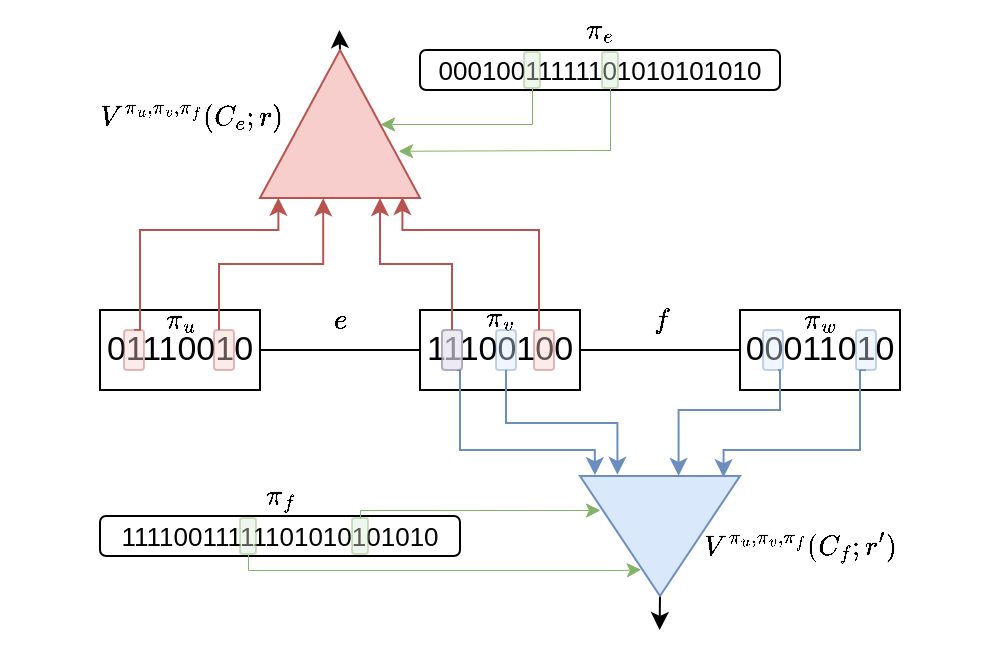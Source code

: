 <mxfile version="24.7.17">
  <diagram id="i5GRfdOPRl6apa89p6HY" name="ページ1">
    <mxGraphModel dx="707" dy="505" grid="1" gridSize="10" guides="1" tooltips="1" connect="1" arrows="1" fold="1" page="1" pageScale="1" pageWidth="827" pageHeight="1169" math="1" shadow="0">
      <root>
        <mxCell id="0" />
        <mxCell id="1" parent="0" />
        <mxCell id="MSyOgBv5A3lIXOGBMr79-8" style="edgeStyle=orthogonalEdgeStyle;rounded=0;orthogonalLoop=1;jettySize=auto;html=1;entryX=0;entryY=0.5;entryDx=0;entryDy=0;endArrow=none;endFill=0;" parent="1" source="4" target="MSyOgBv5A3lIXOGBMr79-4" edge="1">
          <mxGeometry relative="1" as="geometry" />
        </mxCell>
        <mxCell id="4" value="&lt;font style=&quot;font-size: 17px;&quot;&gt;11100100&lt;/font&gt;" style="rounded=0;whiteSpace=wrap;html=1;" parent="1" vertex="1">
          <mxGeometry x="240" y="280" width="80" height="40" as="geometry" />
        </mxCell>
        <mxCell id="MSyOgBv5A3lIXOGBMr79-4" value="&lt;span style=&quot;font-size: 17px;&quot;&gt;00011010&lt;/span&gt;" style="rounded=0;whiteSpace=wrap;html=1;" parent="1" vertex="1">
          <mxGeometry x="400" y="280" width="80" height="40" as="geometry" />
        </mxCell>
        <mxCell id="MSyOgBv5A3lIXOGBMr79-7" style="edgeStyle=orthogonalEdgeStyle;rounded=0;orthogonalLoop=1;jettySize=auto;html=1;exitX=1;exitY=0.5;exitDx=0;exitDy=0;entryX=0;entryY=0.5;entryDx=0;entryDy=0;endArrow=none;endFill=0;" parent="1" source="MSyOgBv5A3lIXOGBMr79-6" target="4" edge="1">
          <mxGeometry relative="1" as="geometry" />
        </mxCell>
        <mxCell id="MSyOgBv5A3lIXOGBMr79-6" value="&lt;font style=&quot;font-size: 17px;&quot;&gt;01110010&lt;/font&gt;" style="rounded=0;whiteSpace=wrap;html=1;shadow=0;glass=0;" parent="1" vertex="1">
          <mxGeometry x="80" y="280" width="80" height="40" as="geometry" />
        </mxCell>
        <mxCell id="MSyOgBv5A3lIXOGBMr79-35" style="edgeStyle=orthogonalEdgeStyle;rounded=0;orthogonalLoop=1;jettySize=auto;html=1;exitX=0;exitY=0;exitDx=40;exitDy=0;exitPerimeter=0;" parent="1" source="MSyOgBv5A3lIXOGBMr79-13" edge="1">
          <mxGeometry relative="1" as="geometry">
            <mxPoint x="199.81" y="150" as="targetPoint" />
          </mxGeometry>
        </mxCell>
        <mxCell id="7PEqNo1Nz8L6Kys8fTpG-30" style="edgeStyle=orthogonalEdgeStyle;rounded=0;orthogonalLoop=1;jettySize=auto;html=1;exitX=0;exitY=0;exitDx=40;exitDy=0;exitPerimeter=0;" edge="1" parent="1" source="MSyOgBv5A3lIXOGBMr79-13">
          <mxGeometry relative="1" as="geometry">
            <mxPoint x="199.667" y="140" as="targetPoint" />
          </mxGeometry>
        </mxCell>
        <mxCell id="MSyOgBv5A3lIXOGBMr79-13" value="" style="verticalLabelPosition=bottom;verticalAlign=top;html=1;shape=mxgraph.basic.acute_triangle;dx=0.5;fillColor=#f8cecc;strokeColor=#b85450;" parent="1" vertex="1">
          <mxGeometry x="160" y="150" width="80" height="74" as="geometry" />
        </mxCell>
        <mxCell id="MSyOgBv5A3lIXOGBMr79-15" style="edgeStyle=orthogonalEdgeStyle;rounded=0;orthogonalLoop=1;jettySize=auto;html=1;exitX=0.5;exitY=0;exitDx=0;exitDy=0;entryX=0.115;entryY=0.999;entryDx=0;entryDy=0;entryPerimeter=0;fillColor=#f8cecc;strokeColor=#b85450;" parent="1" source="7PEqNo1Nz8L6Kys8fTpG-9" target="MSyOgBv5A3lIXOGBMr79-13" edge="1">
          <mxGeometry relative="1" as="geometry">
            <Array as="points">
              <mxPoint x="100" y="290" />
              <mxPoint x="100" y="240" />
              <mxPoint x="169" y="240" />
            </Array>
          </mxGeometry>
        </mxCell>
        <mxCell id="MSyOgBv5A3lIXOGBMr79-16" style="edgeStyle=orthogonalEdgeStyle;rounded=0;orthogonalLoop=1;jettySize=auto;html=1;exitX=0.25;exitY=0;exitDx=0;exitDy=0;entryX=0.395;entryY=1.002;entryDx=0;entryDy=0;entryPerimeter=0;fillColor=#f8cecc;strokeColor=#b85450;" parent="1" source="7PEqNo1Nz8L6Kys8fTpG-10" target="MSyOgBv5A3lIXOGBMr79-13" edge="1">
          <mxGeometry relative="1" as="geometry">
            <mxPoint x="140" y="276.64" as="sourcePoint" />
            <mxPoint x="192.24" y="220.0" as="targetPoint" />
            <Array as="points">
              <mxPoint x="140" y="257" />
              <mxPoint x="192" y="257" />
            </Array>
          </mxGeometry>
        </mxCell>
        <mxCell id="MSyOgBv5A3lIXOGBMr79-17" style="edgeStyle=orthogonalEdgeStyle;rounded=0;orthogonalLoop=1;jettySize=auto;html=1;entryX=0.75;entryY=1;entryDx=0;entryDy=0;entryPerimeter=0;fillColor=#f8cecc;strokeColor=#b85450;exitX=0.5;exitY=0;exitDx=0;exitDy=0;" parent="1" source="7PEqNo1Nz8L6Kys8fTpG-11" target="MSyOgBv5A3lIXOGBMr79-13" edge="1">
          <mxGeometry relative="1" as="geometry" />
        </mxCell>
        <mxCell id="MSyOgBv5A3lIXOGBMr79-19" style="edgeStyle=orthogonalEdgeStyle;rounded=0;orthogonalLoop=1;jettySize=auto;html=1;exitX=0.25;exitY=0;exitDx=0;exitDy=0;entryX=0.89;entryY=0.993;entryDx=0;entryDy=0;entryPerimeter=0;fillColor=#f8cecc;strokeColor=#b85450;" parent="1" source="7PEqNo1Nz8L6Kys8fTpG-12" target="MSyOgBv5A3lIXOGBMr79-13" edge="1">
          <mxGeometry relative="1" as="geometry">
            <Array as="points">
              <mxPoint x="300" y="240" />
              <mxPoint x="231" y="240" />
            </Array>
          </mxGeometry>
        </mxCell>
        <mxCell id="MSyOgBv5A3lIXOGBMr79-33" style="edgeStyle=orthogonalEdgeStyle;rounded=0;orthogonalLoop=1;jettySize=auto;html=1;exitX=0;exitY=0;exitDx=40;exitDy=0;exitPerimeter=0;" parent="1" source="MSyOgBv5A3lIXOGBMr79-20" edge="1">
          <mxGeometry relative="1" as="geometry">
            <mxPoint x="359.81" y="440" as="targetPoint" />
          </mxGeometry>
        </mxCell>
        <mxCell id="MSyOgBv5A3lIXOGBMr79-20" value="" style="verticalLabelPosition=bottom;verticalAlign=top;html=1;shape=mxgraph.basic.acute_triangle;dx=0.5;flipV=1;fillColor=#dae8fc;strokeColor=#6c8ebf;" parent="1" vertex="1">
          <mxGeometry x="320" y="363" width="80" height="60" as="geometry" />
        </mxCell>
        <mxCell id="MSyOgBv5A3lIXOGBMr79-22" style="edgeStyle=orthogonalEdgeStyle;rounded=0;orthogonalLoop=1;jettySize=auto;html=1;exitX=0.75;exitY=1;exitDx=0;exitDy=0;entryX=0.093;entryY=1.007;entryDx=0;entryDy=0;entryPerimeter=0;fillColor=#dae8fc;strokeColor=#6c8ebf;" parent="1" source="7PEqNo1Nz8L6Kys8fTpG-14" target="MSyOgBv5A3lIXOGBMr79-20" edge="1">
          <mxGeometry relative="1" as="geometry">
            <Array as="points">
              <mxPoint x="260" y="310" />
              <mxPoint x="260" y="350" />
              <mxPoint x="327" y="350" />
            </Array>
          </mxGeometry>
        </mxCell>
        <mxCell id="MSyOgBv5A3lIXOGBMr79-23" style="edgeStyle=orthogonalEdgeStyle;rounded=0;orthogonalLoop=1;jettySize=auto;html=1;entryX=0.234;entryY=1.01;entryDx=0;entryDy=0;entryPerimeter=0;fillColor=#dae8fc;strokeColor=#6c8ebf;exitX=0.5;exitY=1;exitDx=0;exitDy=0;" parent="1" source="7PEqNo1Nz8L6Kys8fTpG-13" target="MSyOgBv5A3lIXOGBMr79-20" edge="1">
          <mxGeometry relative="1" as="geometry" />
        </mxCell>
        <mxCell id="MSyOgBv5A3lIXOGBMr79-27" style="edgeStyle=orthogonalEdgeStyle;rounded=0;orthogonalLoop=1;jettySize=auto;html=1;exitX=0.5;exitY=1;exitDx=0;exitDy=0;entryX=0.897;entryY=0.99;entryDx=0;entryDy=0;entryPerimeter=0;fillColor=#dae8fc;strokeColor=#6c8ebf;" parent="1" source="7PEqNo1Nz8L6Kys8fTpG-16" target="MSyOgBv5A3lIXOGBMr79-20" edge="1">
          <mxGeometry relative="1" as="geometry">
            <Array as="points">
              <mxPoint x="460" y="310" />
              <mxPoint x="460" y="350" />
              <mxPoint x="392" y="350" />
            </Array>
          </mxGeometry>
        </mxCell>
        <mxCell id="MSyOgBv5A3lIXOGBMr79-28" value="$$e$$" style="text;html=1;align=center;verticalAlign=middle;resizable=0;points=[];autosize=1;strokeColor=none;fillColor=none;" parent="1" vertex="1">
          <mxGeometry x="170" y="270" width="60" height="30" as="geometry" />
        </mxCell>
        <mxCell id="MSyOgBv5A3lIXOGBMr79-29" value="$$f$$" style="text;html=1;align=center;verticalAlign=middle;resizable=0;points=[];autosize=1;strokeColor=none;fillColor=none;" parent="1" vertex="1">
          <mxGeometry x="335" y="270" width="50" height="30" as="geometry" />
        </mxCell>
        <mxCell id="MSyOgBv5A3lIXOGBMr79-32" style="edgeStyle=orthogonalEdgeStyle;rounded=0;orthogonalLoop=1;jettySize=auto;html=1;exitX=0.75;exitY=1;exitDx=0;exitDy=0;entryX=0.616;entryY=1.001;entryDx=0;entryDy=0;entryPerimeter=0;fillColor=#dae8fc;strokeColor=#6c8ebf;" parent="1" source="7PEqNo1Nz8L6Kys8fTpG-15" target="MSyOgBv5A3lIXOGBMr79-20" edge="1">
          <mxGeometry relative="1" as="geometry">
            <Array as="points">
              <mxPoint x="420" y="310" />
              <mxPoint x="420" y="330" />
              <mxPoint x="369" y="330" />
            </Array>
          </mxGeometry>
        </mxCell>
        <mxCell id="MSyOgBv5A3lIXOGBMr79-30" value="$$V^{\pi_u,\pi_v,\pi_f}(C_e;r)$$" style="text;html=1;align=center;verticalAlign=middle;resizable=0;points=[];autosize=1;strokeColor=none;fillColor=none;fontSize=12;" parent="1" vertex="1">
          <mxGeometry x="30" y="169" width="190" height="30" as="geometry" />
        </mxCell>
        <mxCell id="7PEqNo1Nz8L6Kys8fTpG-5" value="$$\pi_u$$" style="text;html=1;align=center;verticalAlign=middle;resizable=0;points=[];autosize=1;strokeColor=none;fillColor=none;" vertex="1" parent="1">
          <mxGeometry x="80" y="270" width="80" height="30" as="geometry" />
        </mxCell>
        <mxCell id="7PEqNo1Nz8L6Kys8fTpG-6" value="$$\pi_v$$" style="text;html=1;align=center;verticalAlign=middle;resizable=0;points=[];autosize=1;strokeColor=none;fillColor=none;" vertex="1" parent="1">
          <mxGeometry x="240" y="269" width="80" height="30" as="geometry" />
        </mxCell>
        <mxCell id="7PEqNo1Nz8L6Kys8fTpG-7" value="$$\pi_w$$" style="text;html=1;align=center;verticalAlign=middle;resizable=0;points=[];autosize=1;strokeColor=none;fillColor=none;" vertex="1" parent="1">
          <mxGeometry x="400" y="270" width="80" height="30" as="geometry" />
        </mxCell>
        <mxCell id="7PEqNo1Nz8L6Kys8fTpG-9" value="" style="rounded=1;whiteSpace=wrap;html=1;fillColor=#f8cecc;strokeColor=#b85450;opacity=40;" vertex="1" parent="1">
          <mxGeometry x="92" y="290" width="10" height="20" as="geometry" />
        </mxCell>
        <mxCell id="7PEqNo1Nz8L6Kys8fTpG-10" value="" style="rounded=1;whiteSpace=wrap;html=1;fillColor=#f8cecc;strokeColor=#b85450;opacity=40;" vertex="1" parent="1">
          <mxGeometry x="137" y="290" width="10" height="20" as="geometry" />
        </mxCell>
        <mxCell id="7PEqNo1Nz8L6Kys8fTpG-11" value="" style="rounded=1;whiteSpace=wrap;html=1;fillColor=#f8cecc;strokeColor=#b85450;opacity=40;" vertex="1" parent="1">
          <mxGeometry x="251" y="290" width="10" height="20" as="geometry" />
        </mxCell>
        <mxCell id="7PEqNo1Nz8L6Kys8fTpG-12" value="" style="rounded=1;whiteSpace=wrap;html=1;fillColor=#f8cecc;strokeColor=#b85450;opacity=40;" vertex="1" parent="1">
          <mxGeometry x="297" y="290" width="10" height="20" as="geometry" />
        </mxCell>
        <mxCell id="7PEqNo1Nz8L6Kys8fTpG-13" value="" style="rounded=1;whiteSpace=wrap;html=1;fillColor=#dae8fc;strokeColor=#6c8ebf;opacity=40;" vertex="1" parent="1">
          <mxGeometry x="278" y="290" width="10" height="20" as="geometry" />
        </mxCell>
        <mxCell id="7PEqNo1Nz8L6Kys8fTpG-14" value="" style="rounded=1;whiteSpace=wrap;html=1;fillColor=#dae8fc;strokeColor=#6c8ebf;opacity=40;" vertex="1" parent="1">
          <mxGeometry x="251" y="290" width="10" height="20" as="geometry" />
        </mxCell>
        <mxCell id="7PEqNo1Nz8L6Kys8fTpG-15" value="" style="rounded=1;whiteSpace=wrap;html=1;fillColor=#dae8fc;strokeColor=#6c8ebf;opacity=40;" vertex="1" parent="1">
          <mxGeometry x="411.5" y="290" width="10" height="20" as="geometry" />
        </mxCell>
        <mxCell id="7PEqNo1Nz8L6Kys8fTpG-16" value="" style="rounded=1;whiteSpace=wrap;html=1;fillColor=#dae8fc;strokeColor=#6c8ebf;opacity=40;" vertex="1" parent="1">
          <mxGeometry x="458" y="290" width="10" height="20" as="geometry" />
        </mxCell>
        <mxCell id="7PEqNo1Nz8L6Kys8fTpG-17" value="00010011111101010101010" style="rounded=1;whiteSpace=wrap;html=1;fontSize=13;" vertex="1" parent="1">
          <mxGeometry x="240" y="150" width="180" height="20" as="geometry" />
        </mxCell>
        <mxCell id="7PEqNo1Nz8L6Kys8fTpG-18" value="$$\pi_e$$" style="text;html=1;align=center;verticalAlign=middle;resizable=0;points=[];autosize=1;strokeColor=none;fillColor=none;" vertex="1" parent="1">
          <mxGeometry x="290" y="125" width="80" height="30" as="geometry" />
        </mxCell>
        <mxCell id="7PEqNo1Nz8L6Kys8fTpG-20" style="edgeStyle=orthogonalEdgeStyle;rounded=0;orthogonalLoop=1;jettySize=auto;html=1;entryX=0;entryY=0;entryDx=60;entryDy=37;entryPerimeter=0;strokeWidth=0.5;fillColor=#d5e8d4;strokeColor=#82b366;" edge="1" parent="1" source="7PEqNo1Nz8L6Kys8fTpG-19" target="MSyOgBv5A3lIXOGBMr79-13">
          <mxGeometry relative="1" as="geometry">
            <Array as="points">
              <mxPoint x="296" y="187" />
            </Array>
          </mxGeometry>
        </mxCell>
        <mxCell id="7PEqNo1Nz8L6Kys8fTpG-19" value="" style="rounded=1;whiteSpace=wrap;html=1;fillColor=#d5e8d4;strokeColor=#82b366;opacity=40;" vertex="1" parent="1">
          <mxGeometry x="292" y="151" width="8" height="18" as="geometry" />
        </mxCell>
        <mxCell id="7PEqNo1Nz8L6Kys8fTpG-21" style="edgeStyle=orthogonalEdgeStyle;rounded=0;orthogonalLoop=1;jettySize=auto;html=1;strokeWidth=0.5;fillColor=#d5e8d4;strokeColor=#82b366;entryX=0.863;entryY=0.681;entryDx=0;entryDy=0;entryPerimeter=0;" edge="1" parent="1" source="7PEqNo1Nz8L6Kys8fTpG-22" target="MSyOgBv5A3lIXOGBMr79-13">
          <mxGeometry relative="1" as="geometry">
            <mxPoint x="320" y="220" as="targetPoint" />
            <Array as="points">
              <mxPoint x="335" y="200" />
              <mxPoint x="320" y="200" />
            </Array>
          </mxGeometry>
        </mxCell>
        <mxCell id="7PEqNo1Nz8L6Kys8fTpG-22" value="" style="rounded=1;whiteSpace=wrap;html=1;fillColor=#d5e8d4;strokeColor=#82b366;opacity=40;" vertex="1" parent="1">
          <mxGeometry x="331" y="151" width="8" height="18" as="geometry" />
        </mxCell>
        <mxCell id="7PEqNo1Nz8L6Kys8fTpG-23" value="11110011111101010101010" style="rounded=1;whiteSpace=wrap;html=1;fontSize=13;" vertex="1" parent="1">
          <mxGeometry x="80" y="383" width="180" height="20" as="geometry" />
        </mxCell>
        <mxCell id="7PEqNo1Nz8L6Kys8fTpG-24" value="$$\pi_f$$" style="text;html=1;align=center;verticalAlign=middle;resizable=0;points=[];autosize=1;strokeColor=none;fillColor=none;" vertex="1" parent="1">
          <mxGeometry x="135" y="358" width="70" height="30" as="geometry" />
        </mxCell>
        <mxCell id="7PEqNo1Nz8L6Kys8fTpG-27" style="edgeStyle=orthogonalEdgeStyle;rounded=0;orthogonalLoop=1;jettySize=auto;html=1;entryX=0.38;entryY=0.223;entryDx=0;entryDy=0;entryPerimeter=0;fillColor=#d5e8d4;strokeColor=#82b366;strokeWidth=0.5;" edge="1" parent="1" source="7PEqNo1Nz8L6Kys8fTpG-25" target="MSyOgBv5A3lIXOGBMr79-20">
          <mxGeometry relative="1" as="geometry">
            <mxPoint x="330" y="430" as="targetPoint" />
            <Array as="points">
              <mxPoint x="154" y="410" />
              <mxPoint x="340" y="410" />
            </Array>
          </mxGeometry>
        </mxCell>
        <mxCell id="7PEqNo1Nz8L6Kys8fTpG-25" value="" style="rounded=1;whiteSpace=wrap;html=1;fillColor=#d5e8d4;strokeColor=#82b366;opacity=40;" vertex="1" parent="1">
          <mxGeometry x="150" y="384" width="8" height="18" as="geometry" />
        </mxCell>
        <mxCell id="7PEqNo1Nz8L6Kys8fTpG-26" value="" style="rounded=1;whiteSpace=wrap;html=1;fillColor=#d5e8d4;strokeColor=#82b366;opacity=40;" vertex="1" parent="1">
          <mxGeometry x="206" y="384" width="8" height="18" as="geometry" />
        </mxCell>
        <mxCell id="7PEqNo1Nz8L6Kys8fTpG-28" style="edgeStyle=orthogonalEdgeStyle;rounded=0;orthogonalLoop=1;jettySize=auto;html=1;exitX=0.5;exitY=0;exitDx=0;exitDy=0;entryX=0.125;entryY=0.717;entryDx=0;entryDy=0;entryPerimeter=0;fillColor=#d5e8d4;strokeColor=#82b366;strokeWidth=0.5;" edge="1" parent="1" source="7PEqNo1Nz8L6Kys8fTpG-26" target="MSyOgBv5A3lIXOGBMr79-20">
          <mxGeometry relative="1" as="geometry">
            <Array as="points">
              <mxPoint x="210" y="380" />
            </Array>
          </mxGeometry>
        </mxCell>
        <mxCell id="7PEqNo1Nz8L6Kys8fTpG-29" value="$$V^{\pi_u,\pi_v,\pi_f}(C_f;r&#39;)$$" style="text;html=1;align=center;verticalAlign=middle;resizable=0;points=[];autosize=1;strokeColor=none;fillColor=none;fontSize=12;" vertex="1" parent="1">
          <mxGeometry x="335" y="383" width="190" height="30" as="geometry" />
        </mxCell>
      </root>
    </mxGraphModel>
  </diagram>
</mxfile>
